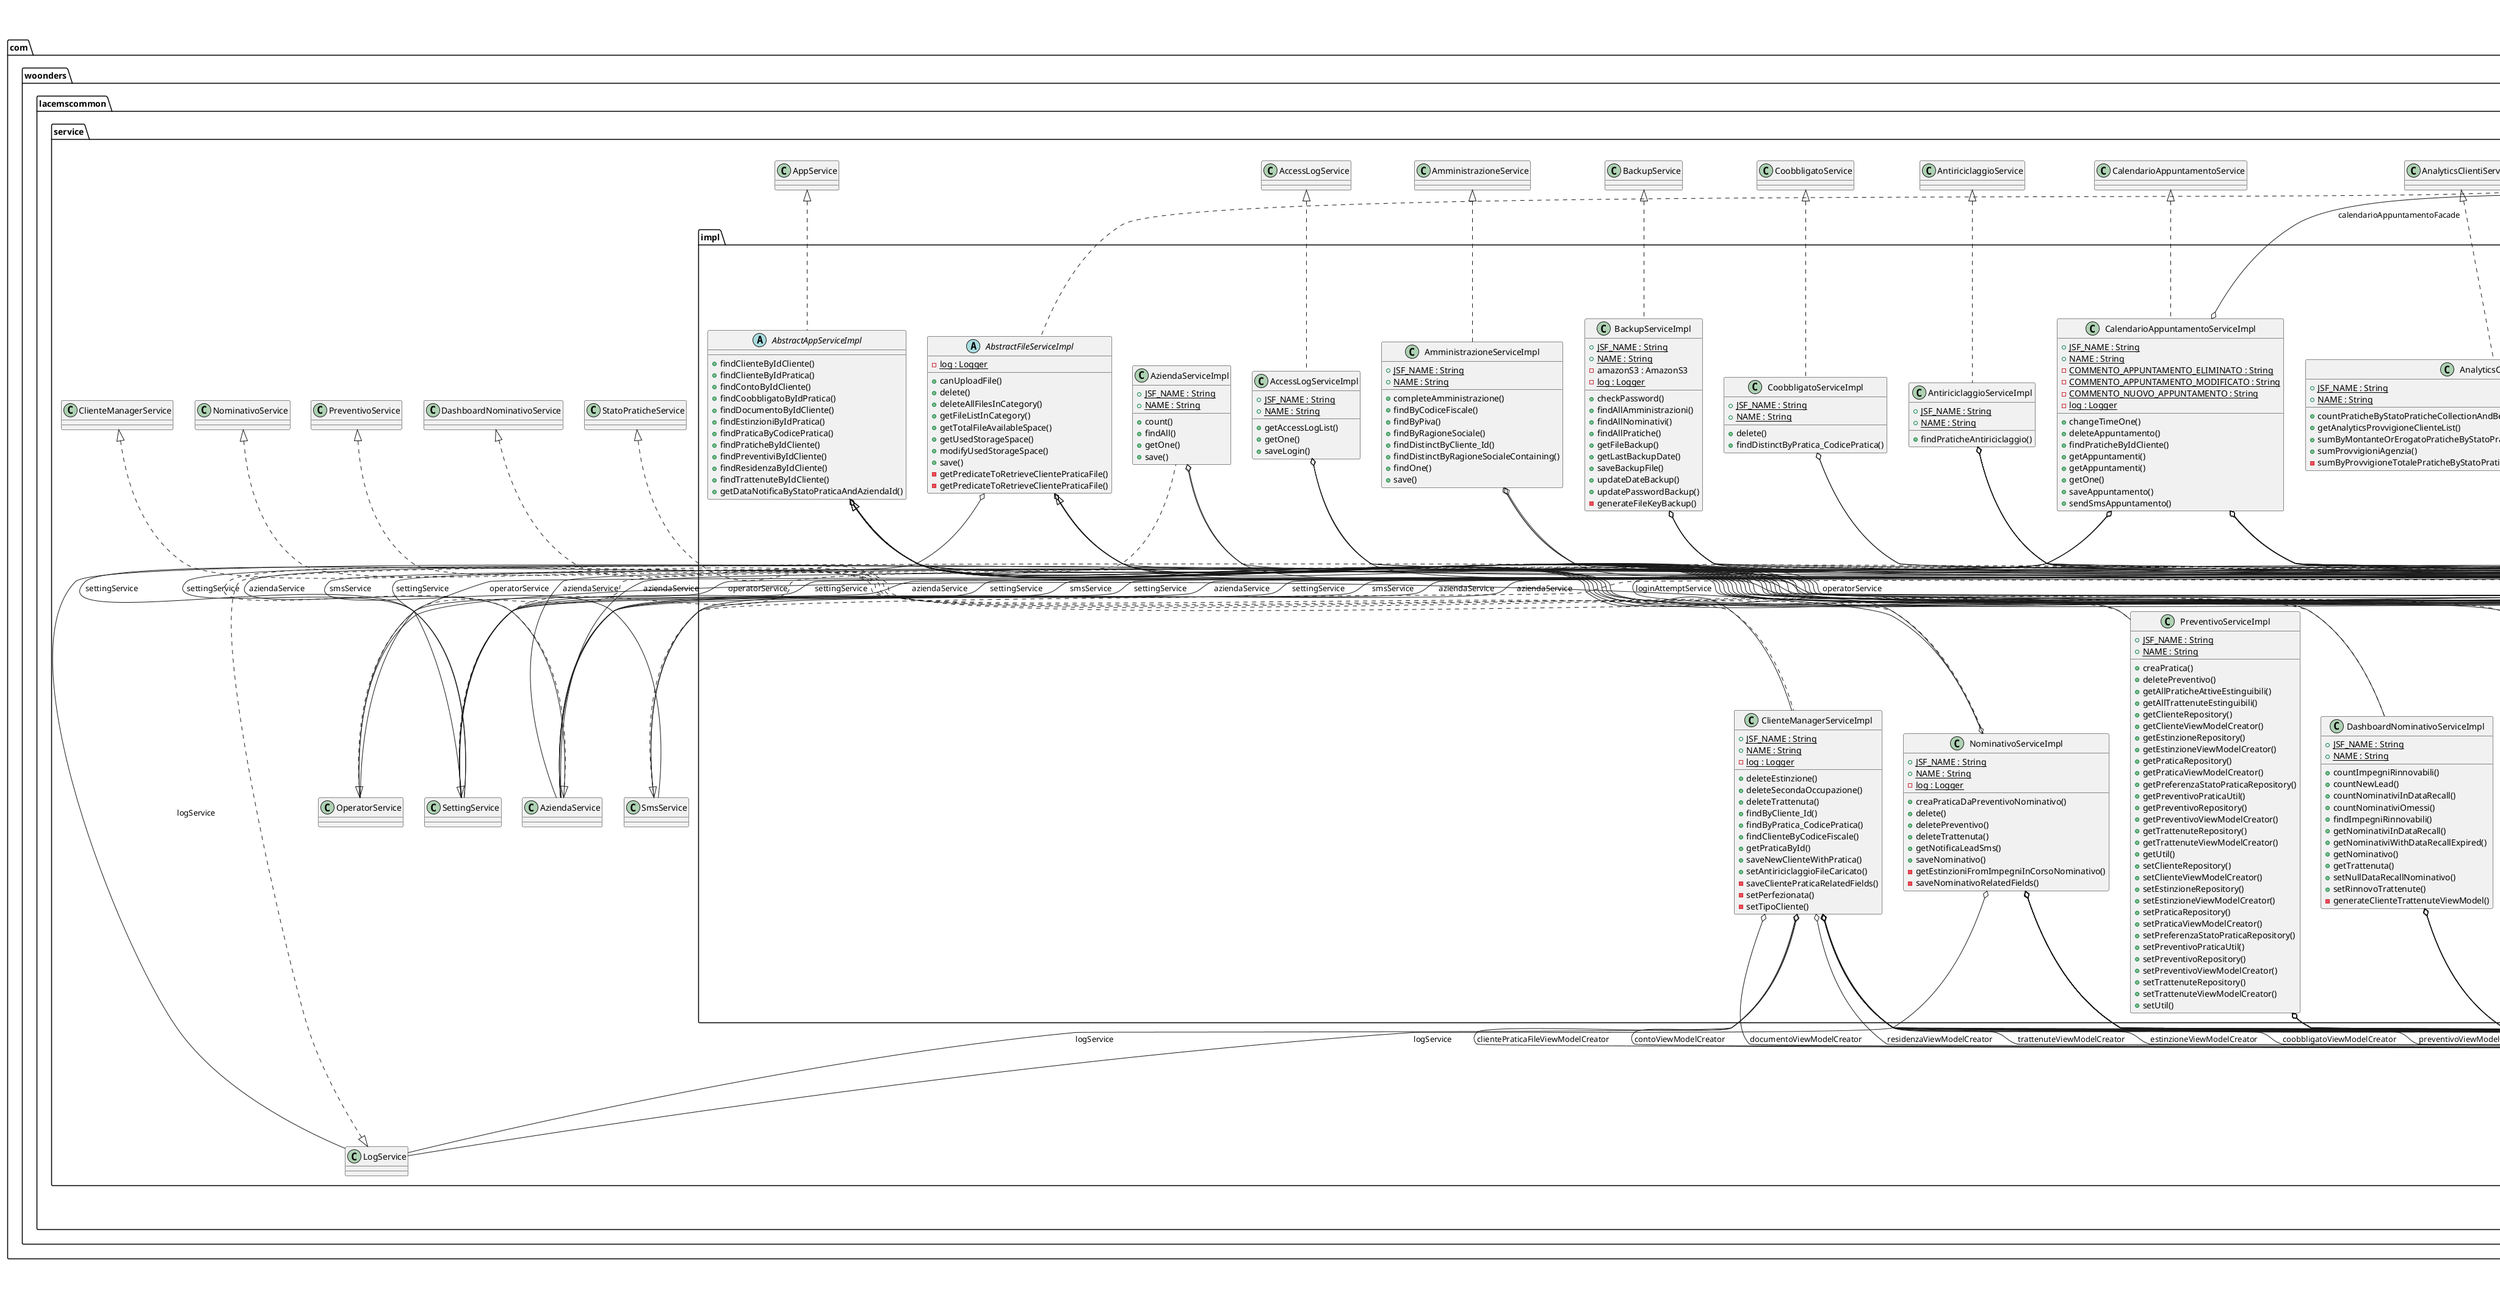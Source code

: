 @startuml

title __IMPL's Class Diagram__\n

  namespace com.woonders.lacemscommon {
    namespace service {
      namespace impl {
        abstract class com.woonders.lacemscommon.service.impl.AbstractAppServiceImpl {
            + findClienteByIdCliente()
            + findClienteByIdPratica()
            + findContoByIdCliente()
            + findCoobbligatoByIdPratica()
            + findDocumentoByIdCliente()
            + findEstinzioniByIdPratica()
            + findPraticaByCodicePratica()
            + findPraticheByIdCliente()
            + findPreventiviByIdCliente()
            + findResidenzaByIdCliente()
            + findTrattenuteByIdCliente()
            + getDataNotificaByStatoPraticaAndAziendaId()
        }
      }
    }
  }
  

  namespace com.woonders.lacemscommon {
    namespace service {
      namespace impl {
        abstract class com.woonders.lacemscommon.service.impl.AbstractFileServiceImpl {
            {static} - log : Logger
            + canUploadFile()
            + delete()
            + deleteAllFilesInCategory()
            + getFileListInCategory()
            + getTotalFileAvailableSpace()
            + getUsedStorageSpace()
            + modifyUsedStorageSpace()
            + save()
            - getPredicateToRetrieveClientePraticaFile()
            - getPredicateToRetrieveClientePraticaFile()
        }
      }
    }
  }
  

  namespace com.woonders.lacemscommon {
    namespace service {
      namespace impl {
        class com.woonders.lacemscommon.service.impl.AccessLogServiceImpl {
            {static} + JSF_NAME : String
            {static} + NAME : String
            + getAccessLogList()
            + getOne()
            + saveLogin()
        }
      }
    }
  }
  

  namespace com.woonders.lacemscommon {
    namespace service {
      namespace impl {
        class com.woonders.lacemscommon.service.impl.AmazonS3FileServiceImpl {
            {static} + JSF_NAME : String
            {static} + NAME : String
            {static} - CLIENTI_FOLDER_NAME : String
            - amazonS3 : AmazonS3
            {static} - log : Logger
            + delete()
            + deleteFileForNoticeBoard()
            + getFile()
            + getFileForNoticeBoard()
            + save()
            - deleteFileFromS3()
            - generateFileKey()
            - generateFileKeyNoticeBoard()
            - getFileFromS3()
        }
      }
    }
  }
  

  namespace com.woonders.lacemscommon {
    namespace service {
      namespace impl {
        class com.woonders.lacemscommon.service.impl.AmministrazioneServiceImpl {
            {static} + JSF_NAME : String
            {static} + NAME : String
            + completeAmministrazione()
            + findByCodiceFiscale()
            + findByPiva()
            + findByRagioneSociale()
            + findDistinctByCliente_Id()
            + findDistinctByRagioneSocialeContaining()
            + findOne()
            + save()
        }
      }
    }
  }
  

  namespace com.woonders.lacemscommon {
    namespace service {
      namespace impl {
        class com.woonders.lacemscommon.service.impl.AnalyticsClientiServiceImpl {
            {static} + JSF_NAME : String
            {static} + NAME : String
            + countPraticheByStatoPraticheCollectionAndBetweenDateAndTipoPratica()
            + getAnalyticsProvvigioneClienteList()
            + sumByMontanteOrErogatoPraticheByStatoPraticheCollectionAndBetweenDateAndTipoPratica()
            + sumProvvigioniAgenzia()
            - sumByProvvigioneTotalePraticheByStatoPraticheCollectionAndBetweenDate()
        }
      }
    }
  }
  

  namespace com.woonders.lacemscommon {
    namespace service {
      namespace impl {
        class com.woonders.lacemscommon.service.impl.AnalyticsNominativiServiceImpl {
            {static} + JSF_NAME : String
            {static} + NAME : String
            + countNominativiDiventatiClientiByProvenienza()
            + countNominativiProvenienzaLead()
            + countNominativiProvenienzaLeadToCliente()
            + countNominativiTotaliByProvenienza()
            + getAllFornitoriLead()
            + getListNominativiTotalAndBecomeClienti()
            - countNominativiDiventatiClientiByProvenienza()
            - countNominativiTotaliByProvenienza()
        }
      }
    }
  }
  

  namespace com.woonders.lacemscommon {
    namespace service {
      namespace impl {
        class com.woonders.lacemscommon.service.impl.AntiriciclaggioServiceImpl {
            {static} + JSF_NAME : String
            {static} + NAME : String
            + findPraticheAntiriciclaggio()
        }
      }
    }
  }
  

  namespace com.woonders.lacemscommon {
    namespace service {
      namespace impl {
        class com.woonders.lacemscommon.service.impl.AziendaServiceImpl {
            {static} + JSF_NAME : String
            {static} + NAME : String
            + count()
            + findAll()
            + getOne()
            + save()
        }
      }
    }
  }
  

  namespace com.woonders.lacemscommon {
    namespace service {
      namespace impl {
        class com.woonders.lacemscommon.service.impl.BackupServiceImpl {
            {static} + JSF_NAME : String
            {static} + NAME : String
            - amazonS3 : AmazonS3
            {static} - log : Logger
            + checkPassword()
            + findAllAmministrazioni()
            + findAllNominativi()
            + findAllPratiche()
            + getFileBackup()
            + getLastBackupDate()
            + saveBackupFile()
            + updateDateBackup()
            + updatePasswordBackup()
            - generateFileKeyBackup()
        }
      }
    }
  }
  

  namespace com.woonders.lacemscommon {
    namespace service {
      namespace impl {
        class com.woonders.lacemscommon.service.impl.CalendarioAppuntamentoFacadeImpl {
            {static} + JSF_NAME : String
            {static} + NAME : String
            {static} - log : Logger
            + sendSmsAppuntamento()
        }
      }
    }
  }
  

  namespace com.woonders.lacemscommon {
    namespace service {
      namespace impl {
        class com.woonders.lacemscommon.service.impl.CalendarioAppuntamentoServiceImpl {
            {static} + JSF_NAME : String
            {static} + NAME : String
            {static} - COMMENTO_APPUNTAMENTO_ELIMINATO : String
            {static} - COMMENTO_APPUNTAMENTO_MODIFICATO : String
            {static} - COMMENTO_NUOVO_APPUNTAMENTO : String
            {static} - log : Logger
            + changeTimeOne()
            + deleteAppuntamento()
            + findPraticheByIdCliente()
            + getAppuntamenti()
            + getAppuntamenti()
            + getOne()
            + saveAppuntamento()
            + sendSmsAppuntamento()
        }
      }
    }
  }
  

  namespace com.woonders.lacemscommon {
    namespace service {
      namespace impl {
        class com.woonders.lacemscommon.service.impl.CampagnaMarketingFacadeImpl {
            {static} + JSF_NAME : String
            {static} + NAME : String
            + importaNominativi()
            + saveAndSendCampagna()
            + sendCampagna()
        }
      }
    }
  }
  

  namespace com.woonders.lacemscommon {
    namespace service {
      namespace impl {
        class com.woonders.lacemscommon.service.impl.CampagnaMarketingServiceImpl {
            {static} + JSF_NAME : String
            {static} + NAME : String
            {static} - log : Logger
            + countByEsitoCampagna()
            + countByEsitoCampagnaAndTipo()
            + countByListEsitoCampagnaSms()
            + findCampagna()
            + findCampagnaSms()
            + getCampagnaList()
            + getCampagnaSmsList()
            + getCliente()
            + getNuovaCampagnaResultList()
            + importaNominativi()
            + save()
            + saveAndSendCampagna()
            + startSmsSendingCampagna()
            + writeCampagnaInfoSent()
        }
      }
    }
  }
  

  namespace com.woonders.lacemscommon {
    namespace service {
      namespace impl {
        class com.woonders.lacemscommon.service.impl.CheckNominativoServiceImpl {
            {static} + JSF_NAME : String
            {static} + NAME : String
            + findNominativoByCognomeAndNomeAndDataNascita()
        }
      }
    }
  }
  

  namespace com.woonders.lacemscommon {
    namespace service {
      namespace impl {
        class com.woonders.lacemscommon.service.impl.ClienteManagerServiceImpl {
            {static} + JSF_NAME : String
            {static} + NAME : String
            {static} - log : Logger
            + deleteEstinzione()
            + deleteSecondaOccupazione()
            + deleteTrattenuta()
            + findByCliente_Id()
            + findByPratica_CodicePratica()
            + findClienteByCodiceFiscale()
            + getPraticaById()
            + saveNewClienteWithPratica()
            + setAntiriciclaggioFileCaricato()
            - saveClientePraticaRelatedFields()
            - setPerfezionata()
            - setTipoCliente()
        }
      }
    }
  }
  

  namespace com.woonders.lacemscommon {
    namespace service {
      namespace impl {
        enum PdfCategory {
          ALLEGATI
          ANAGRAFICA
          FATTURA
          PRECONTRATTUALE
          PRIVACY
        }
      }
    }
  }
  

  namespace com.woonders.lacemscommon {
    namespace service {
      namespace impl {
        class com.woonders.lacemscommon.service.impl.CoobbligatoServiceImpl {
            {static} + JSF_NAME : String
            {static} + NAME : String
            + delete()
            + findDistinctByPratica_CodicePratica()
        }
      }
    }
  }
  

  namespace com.woonders.lacemscommon {
    namespace service {
      namespace impl {
        class com.woonders.lacemscommon.service.impl.DashboardNominativoServiceImpl {
            {static} + JSF_NAME : String
            {static} + NAME : String
            + countImpegniRinnovabili()
            + countNewLead()
            + countNominativiInDataRecall()
            + countNominativiOmessi()
            + findImpegniRinnovabili()
            + getNominativiInDataRecall()
            + getNominativiWithDataRecallExpired()
            + getNominativo()
            + getTrattenuta()
            + setNullDataRecallNominativo()
            + setRinnovoTrattenute()
            - generateClienteTrattenuteViewModel()
        }
      }
    }
  }
  

  namespace com.woonders.lacemscommon {
    namespace service {
      namespace impl {
        class com.woonders.lacemscommon.service.impl.DashboardServiceImpl {
            {static} + JSF_NAME : String
            {static} + NAME : String
            + calcTotalValueStatistics()
            + countByDataRecallToday()
            + countByDataRinnovoBeforeThanDays()
            + countByDataRinnovoTrattenutaBeforeThanDays()
            + countByPreventiviInCorso()
            + countByTipoPraticaInMeseCorrente()
            + countByTipoPraticaPerfezionataInAnnoCorrente()
            + findByDataRecallToday()
            + findByDataRinnovoBeforeThanDays()
            + findByDataRinnovoTrattenutaBeforeThanDays()
            + findByPreventiviInCorso()
            + getClientePreventivo()
            + getLastPraticheClientiCaricati()
            + getPratica()
            + getPraticaOnPreventivoCliente()
            + removeNotificaPreventivo()
            + removeNotificaRecall()
            + removeNotificaRinnovoPratica()
            + removeNotificaTrattenuta()
            - findAllPraticheByCliente_Id()
            - getBooleanBuilderGrafico()
        }
      }
    }
  }
  

  namespace com.woonders.lacemscommon {
    namespace service {
      namespace impl {
        enum NotificationCategory {
          COESISTENZA
          PRATICA
          RECALL
        }
      }
    }
  }
  

  namespace com.woonders.lacemscommon {
    namespace service {
      namespace impl {
        class com.woonders.lacemscommon.service.impl.DeleteClienteServiceImpl {
            {static} + JSF_NAME : String
            {static} + NAME : String
            + deleteByCf()
            + deletePratica()
            + findByCf()
            + findPraticheToDeleteByCf()
            + setListToDelete()
            - deleteFilesForPratica()
            - setFieldListCliente()
        }
      }
    }
  }
  

  namespace com.woonders.lacemscommon {
    namespace service {
      namespace impl {
        class com.woonders.lacemscommon.service.impl.FatturazioneServiceImpl {
            {static} + JSF_NAME : String
            {static} + NAME : String
            {static} - log : Logger
            + getPratica()
            + perfezionaPratiche()
            + perfezionaPratiche()
            + searchPraticheDaPerfezionare()
            + searchPratichePerfezionate()
            + sumTotaleMontantePraticheDaPerfezionare()
            + sumTotaleMontantePratichePerfezionate()
            + sumTotaleProvvigionePraticheDaPerfezionare()
            + sumTotaleProvvigionePratichePerfezionate()
            + updateDecorrenzaPratica()
        }
      }
    }
  }
  

  namespace com.woonders.lacemscommon {
    namespace service {
      namespace impl {
        class com.woonders.lacemscommon.service.impl.FattureInCloudServiceImpl {
            {static} - MITTENTE_FATTURE_IN_CLOUD_DEFAULT : String
            {static} - SEZIONALE_FATTURE_LACE : String
            {static} - log : Logger
            + FattureInCloudServiceImpl()
            + createNewDoc()
            + eliminaFattura()
            + getLinkFattura()
            + inviaMailFattura()
        }
      }
    }
  }
  

  namespace com.woonders.lacemscommon {
    namespace service {
      namespace impl {
        class com.woonders.lacemscommon.service.impl.FinanziariaServiceImpl {
            {static} + JSF_NAME : String
            {static} + NAME : String
            + findAll()
            + getOne()
        }
      }
    }
  }
  

  namespace com.woonders.lacemscommon {
    namespace service {
      namespace impl {
        class com.woonders.lacemscommon.service.impl.GestionePermessiServiceImpl {
            {static} + JSF_NAME : String
            {static} + NAME : String
            + saveNewPermission()
        }
      }
    }
  }
  

  namespace com.woonders.lacemscommon {
    namespace service {
      namespace impl {
        class com.woonders.lacemscommon.service.impl.InfoAccountServiceImpl {
            {static} + JSF_NAME : String
            {static} + NAME : String
            {static} - log : Logger
            + getOne()
            + getOperatorsNumber()
        }
      }
    }
  }
  

  namespace com.woonders.lacemscommon {
    namespace service {
      namespace impl {
        class com.woonders.lacemscommon.service.impl.LocalFileServiceImpl {
            {static} + JSF_NAME : String
            {static} + NAME : String
            + delete()
            + deleteFileForNoticeBoard()
            + getFile()
            + getFileForNoticeBoard()
            + save()
            - categoryFolderExists()
            - clientePraticaFolderExists()
            - fileExists()
            - tenantFolderExists()
        }
      }
    }
  }
  

  namespace com.woonders.lacemscommon {
    namespace service {
      namespace impl {
        class com.woonders.lacemscommon.service.impl.LogServiceImpl {
            {static} + JSF_NAME : String
            {static} + NAME : String
            + getNominativoLog()
            + getPraticaLog()
            + isLastEntrySame()
            + log()
            + log()
            + logCustomAction()
            - createNominativoLog()
            - getPageLog()
        }
      }
    }
  }
  

  namespace com.woonders.lacemscommon {
    namespace service {
      namespace impl {
        class com.woonders.lacemscommon.service.impl.LoginAttemptServiceImpl {
            - attemptsCache : LoadingCache<String, Integer>
            - maxAttempts : int
            + init()
            + isBlocked()
            + storeFailedLogin()
            + storeSucceededLogin()
        }
      }
    }
  }
  

  namespace com.woonders.lacemscommon {
    namespace service {
      namespace impl {
        class com.woonders.lacemscommon.service.impl.NominativoServiceImpl {
            {static} + JSF_NAME : String
            {static} + NAME : String
            {static} - log : Logger
            + creaPraticaDaPreventivoNominativo()
            + delete()
            + deletePreventivo()
            + deleteTrattenuta()
            + getNotificaLeadSms()
            + saveNominativo()
            - getEstinzioniFromImpegniInCorsoNominativo()
            - saveNominativoRelatedFields()
        }
      }
    }
  }
  

  namespace com.woonders.lacemscommon {
    namespace service {
      namespace impl {
        class com.woonders.lacemscommon.service.impl.NoticeBoardServiceImpl {
            {static} + JSF_NAME : String
            {static} + NAME : String
            {static} + NOTICE_BOARD_FOLDER_NAME : String
            - amazonS3 : AmazonS3
            {static} - log : Logger
            + addOperatorIntoOperatorSet()
            + countNoticesToRead()
            + delete()
            + getAllNotices()
            + getAllOperatorsByNoticeIdExcludeCreatorId()
            + getNotice()
            + isFileAttached()
            + isNoticeToRead()
            + save()
            + setFileNameNull()
            - generateFileKeyNoticeBoard()
            - saveFile()
        }
      }
    }
  }
  

  namespace com.woonders.lacemscommon {
    namespace service {
      namespace impl {
        class com.woonders.lacemscommon.service.impl.OperatorServiceImpl {
            {static} + JSF_NAME : String
            {static} + NAME : String
            {static} - log : Logger
            - passwordEncoder : PasswordEncoder
            + changeData()
            + changePassword()
            + delete()
            + findAll()
            + findAllAppOperator()
            + findAppOperatorListByAziendaId()
            + findByRoleName()
            + findByRoleNameInAndAzienda_Id()
            + findByUsernameViewModel()
            + findOperatorViewModelByUsername()
            + getAllReceiveLeadEnabledOperatorByAziendaId()
            + getOne()
            + loadUserByUsername()
            + mail()
            + mailList()
            + save()
            + save()
            + updateReceiveLeadEnabledOperatorsByAziendaId()
            - getAuthorities()
        }
      }
    }
  }
  

  namespace com.woonders.lacemscommon {
    namespace service {
      namespace impl {
        class com.woonders.lacemscommon.service.impl.PraticheInCorsoServiceImpl {
            {static} + JSF_NAME : String
            {static} + NAME : String
            + getAltrePraticheInCorsoByClienteSenzaPraticaAttualmenteVisibile()
            - rimuoviPraticaSelezionata()
        }
      }
    }
  }
  

  namespace com.woonders.lacemscommon {
    namespace service {
      namespace impl {
        class com.woonders.lacemscommon.service.impl.PreferenzaStatoPraticaServiceImpl {
            {static} + JSF_NAME : String
            {static} + NAME : String
            + getAllPreferenzaStatoPraticaByAziendaId()
            + save()
        }
      }
    }
  }
  

  namespace com.woonders.lacemscommon {
    namespace service {
      namespace impl {
        class com.woonders.lacemscommon.service.impl.PreventivoServiceImpl {
            {static} + JSF_NAME : String
            {static} + NAME : String
            + creaPratica()
            + deletePreventivo()
            + getAllPraticheAttiveEstinguibili()
            + getAllTrattenuteEstinguibili()
            + getClienteRepository()
            + getClienteViewModelCreator()
            + getEstinzioneRepository()
            + getEstinzioneViewModelCreator()
            + getPraticaRepository()
            + getPraticaViewModelCreator()
            + getPreferenzaStatoPraticaRepository()
            + getPreventivoPraticaUtil()
            + getPreventivoRepository()
            + getPreventivoViewModelCreator()
            + getTrattenuteRepository()
            + getTrattenuteViewModelCreator()
            + getUtil()
            + setClienteRepository()
            + setClienteViewModelCreator()
            + setEstinzioneRepository()
            + setEstinzioneViewModelCreator()
            + setPraticaRepository()
            + setPraticaViewModelCreator()
            + setPreferenzaStatoPraticaRepository()
            + setPreventivoPraticaUtil()
            + setPreventivoRepository()
            + setPreventivoViewModelCreator()
            + setTrattenuteRepository()
            + setTrattenuteViewModelCreator()
            + setUtil()
        }
      }
    }
  }
  

  namespace com.woonders.lacemscommon {
    namespace service {
      namespace impl {
        class com.woonders.lacemscommon.service.impl.RicaricaServiceImpl {
            {static} + JSF_NAME : String
            {static} + NAME : String
            {static} - log : Logger
            + findFatturaPdfLinkByRicaricaId()
            + getTopUpList()
            + makePayment()
            - createArticoloList()
            - createPagamentoList()
        }
      }
    }
  }
  

  namespace com.woonders.lacemscommon {
    namespace service {
      namespace impl {
        class com.woonders.lacemscommon.service.impl.RoleServiceImpl {
            {static} + JSF_NAME : String
            {static} + NAME : String
            + delete()
            + findAll()
            + findOne()
            + save()
        }
      }
    }
  }
  

  namespace com.woonders.lacemscommon {
    namespace service {
      namespace impl {
        class com.woonders.lacemscommon.service.impl.SearchServiceImpl {
            {static} + JSF_NAME : String
            {static} + NAME : String
            + advancedSearchClienti()
            + advancedSearchNominativi()
            + completeClientiNominativi()
            + filterListByCliente()
            + findByNrContratto()
            + findByTelefono()
            + findOne()
            + getOperatorList()
            + getPratica()
            + getSelectedClientePratica()
            + searchByCodiceFiscale()
            + searchByCognome()
            - advancedSearchCreator()
            - setFieldListCliente()
            - setFieldListNominativo()
            - setList()
        }
      }
    }
  }
  

  namespace com.woonders.lacemscommon {
    namespace service {
      namespace impl {
        class com.woonders.lacemscommon.service.impl.SettingServiceImpl {
            {static} + JSF_NAME : String
            {static} + NAME : String
            + findAll()
            + getByAziendaId()
            + getGeneralSetting()
            + isSimulatorEnabledByAziendaId()
            + save()
            + save()
            + setLeadIlComparatoreEnabled()
        }
      }
    }
  }
  

  namespace com.woonders.lacemscommon {
    namespace service {
      namespace impl {
        class com.woonders.lacemscommon.service.impl.SimulatorTableServiceImpl {
            {static} + JSF_NAME : String
            {static} + NAME : String
            + clone()
            + delete()
            + enable()
            + findAll()
            + findAssigned()
            + findOne()
            + getDetails()
            + isTableUsedSomewhere()
            + save()
        }
      }
    }
  }
  

  namespace com.woonders.lacemscommon {
    namespace service {
      namespace impl {
        class com.woonders.lacemscommon.service.impl.SmsLeadServiceImpl {
            {static} + JSF_NAME : String
            {static} + NAME : String
            {static} - log : Logger
            + sendLeadNotificaSms()
            - decrementaBalance()
            - isCreditAvailable()
            - isNotificaSmsLeadEnabled()
        }
      }
    }
  }
  

  namespace com.woonders.lacemscommon {
    namespace service {
      namespace impl {
        class com.woonders.lacemscommon.service.impl.SmsServiceFacadeImpl {
            {static} + JSF_NAME : String
            {static} + NAME : String
            {static} - log : Logger
            + checkEnoughBalance()
            + checkEnoughBalance()
            + sendSms()
        }
      }
    }
  }
  

  namespace com.woonders.lacemscommon {
    namespace service {
      namespace impl {
        class com.woonders.lacemscommon.service.impl.SmsServiceImpl {
            {static} + JSF_NAME : String
            {static} + NAME : String
            {static} - log : Logger
            + calcSmsPricingInfo()
            + calcSmsPricingInfo()
            + decrementaBalance()
            + sendSms()
            + updateStatusNotificaSmsLead()
            + updateStatusNotificaSmsMarketing()
            - checkIfStatusNeedsToBeChanged()
            - getSmsPrice()
        }
      }
    }
  }
  

  namespace com.woonders.lacemscommon {
    namespace service {
      namespace impl {
        class com.woonders.lacemscommon.service.impl.SmsTenantServiceImpl {
            {static} + JSF_NAME : String
            {static} + NAME : String
            + getSmsTenantList()
        }
      }
    }
  }
  

  namespace com.woonders.lacemscommon {
    namespace service {
      namespace impl {
        class com.woonders.lacemscommon.service.impl.StatoNominativoServiceImpl {
            {static} + JSF_NAME : String
            {static} + NAME : String
            + countNominativiByStatoNominativo()
            + getNominativiByStatoNominativo()
            + isContainsDataRecallNominativoLessToday()
        }
      }
    }
  }
  

  namespace com.woonders.lacemscommon {
    namespace service {
      namespace impl {
        class com.woonders.lacemscommon.service.impl.StatoPraticheServiceImpl {
            {static} + JSF_NAME : String
            {static} + NAME : String
            + countByStatoPraticaAndTipoClienteAndUsername()
            + countEstinzioniByStatoConteggioEstinzioneAndTipoClienteAndUsername()
            + findByStatoPraticaAndTipoClienteAndUsername()
            + findEstinzioniByStatoConteggioEstinzioneAndTipoClienteAndUsername()
            + getClientePratica()
            + getEstinzione()
            + getEstinzionePraticaCliente()
            + isContainsDatesToBeNotified()
            + isContainsDatesToBeNotified()
            + updateDataNotificaByCodicePratica()
            + updateDataNotificaConteggioEstinzioneByIdEstinzione()
            + updateStatoConteggioEstinzioneByIdEstinzione()
            + updateStatoPraticaByCodicePratica()
            - calcNotifyDateForFindEstinzioni()
        }
      }
    }
  }
  

  namespace com.woonders.lacemscommon {
    namespace service {
      namespace impl {
        class com.woonders.lacemscommon.service.impl.StripePaymentServiceImpl {
            {static} + JSF_NAME : String
            {static} + NAME : String
            {static} - EUR : String
            {static} - STRIPE_SECRET_KEY : String
            {static} - log : Logger
            + StripePaymentServiceImpl()
            + makePayment()
            - increaseSmsBalance()
        }
      }
    }
  }
  

  namespace com.woonders.lacemscommon {
    namespace service {
      namespace impl {
        class com.woonders.lacemscommon.service.impl.TenantServiceImpl {
            {static} + JSF_NAME : String
            {static} + NAME : String
            + getActiveTenantList()
        }
      }
    }
  }
  

  namespace com.woonders.lacemscommon {
    namespace service {
      namespace impl {
        class com.woonders.lacemscommon.service.impl.ValutazioneAmministrazioneServiceImpl {
            {static} + JSF_NAME : String
            {static} + NAME : String
            + delete()
            + findDistinctByAmministrazione_CodiceAmm()
        }
      }
    }
  }
  

  com.woonders.lacemscommon.service.impl.AbstractAppServiceImpl .up.|> com.woonders.lacemscommon.service.AppService
  com.woonders.lacemscommon.service.impl.AbstractAppServiceImpl o-- com.woonders.lacemscommon.db.repository.ClienteRepository : clienteRepository
  com.woonders.lacemscommon.service.impl.AbstractAppServiceImpl o-- com.woonders.lacemscommon.app.viewmodel.creator.ClienteViewModelCreator : clienteViewModelCreator
  com.woonders.lacemscommon.service.impl.AbstractAppServiceImpl o-- com.woonders.lacemscommon.db.repository.ContoRepository : contoRepository
  com.woonders.lacemscommon.service.impl.AbstractAppServiceImpl o-- com.woonders.lacemscommon.app.viewmodel.creator.ContoViewModelCreator : contoViewModelCreator
  com.woonders.lacemscommon.service.impl.AbstractAppServiceImpl o-- com.woonders.lacemscommon.db.repository.CoobbligatoRepository : coobbligatoRepository
  com.woonders.lacemscommon.service.impl.AbstractAppServiceImpl o-- com.woonders.lacemscommon.app.viewmodel.creator.CoobbligatoViewModelCreator : coobbligatoViewModelCreator
  com.woonders.lacemscommon.service.impl.AbstractAppServiceImpl o-- com.woonders.lacemscommon.db.repository.DocumentoRepository : documentoRepository
  com.woonders.lacemscommon.service.impl.AbstractAppServiceImpl o-- com.woonders.lacemscommon.app.viewmodel.creator.DocumentoViewModelCreator : documentoViewModelCreator
  com.woonders.lacemscommon.service.impl.AbstractAppServiceImpl o-- com.woonders.lacemscommon.db.repository.EstinzioneRepository : estinzioneRepository
  com.woonders.lacemscommon.service.impl.AbstractAppServiceImpl o-- com.woonders.lacemscommon.app.viewmodel.creator.EstinzioneViewModelCreator : estinzioneViewModelCreator
  com.woonders.lacemscommon.service.impl.AbstractAppServiceImpl o-- com.woonders.lacemscommon.db.repository.PraticaRepository : praticaRepository
  com.woonders.lacemscommon.service.impl.AbstractAppServiceImpl o-- com.woonders.lacemscommon.app.viewmodel.creator.PraticaViewModelCreator : praticaViewModelCreator
  com.woonders.lacemscommon.service.impl.AbstractAppServiceImpl o-- com.woonders.lacemscommon.db.repository.PreferenzaStatoPraticaRepository : preferenzaStatoPraticaRepository
  com.woonders.lacemscommon.service.impl.AbstractAppServiceImpl o-- com.woonders.lacemscommon.app.viewmodel.creator.PreferenzaStatoPraticaViewModelCreator : preferenzaStatoPraticaViewModelCreator
  com.woonders.lacemscommon.service.impl.AbstractAppServiceImpl o-- com.woonders.lacemscommon.db.repository.PreventivoRepository : preventivoRepository
  com.woonders.lacemscommon.service.impl.AbstractAppServiceImpl o-- com.woonders.lacemscommon.app.viewmodel.creator.PreventivoViewModelCreator : preventivoViewModelCreator
  com.woonders.lacemscommon.service.impl.AbstractAppServiceImpl o-- com.woonders.lacemscommon.db.repository.ResidenzaRepository : residenzaRepository
  com.woonders.lacemscommon.service.impl.AbstractAppServiceImpl o-- com.woonders.lacemscommon.app.viewmodel.creator.ResidenzaViewModelCreator : residenzaViewModelCreator
  com.woonders.lacemscommon.service.impl.AbstractAppServiceImpl o-- com.woonders.lacemscommon.db.repository.TrattenuteRepository : trattenuteRepository
  com.woonders.lacemscommon.service.impl.AbstractAppServiceImpl o-- com.woonders.lacemscommon.app.viewmodel.creator.TrattenuteViewModelCreator : trattenuteViewModelCreator
  com.woonders.lacemscommon.service.impl.AbstractFileServiceImpl .up.|> com.woonders.lacemscommon.service.FileService
  com.woonders.lacemscommon.service.impl.AbstractFileServiceImpl o-- com.woonders.lacemscommon.db.repository.ClientePraticaFileRepository : clientePraticaFileRepository
  com.woonders.lacemscommon.service.impl.AbstractFileServiceImpl o-- com.woonders.lacemscommon.db.repository.ClienteRepository : clienteRepository
  com.woonders.lacemscommon.service.impl.AbstractFileServiceImpl o-- com.woonders.lacemscommon.db.repository.PraticaRepository : praticaRepository
  com.woonders.lacemscommon.service.impl.AbstractFileServiceImpl o-- com.woonders.lacemscommon.service.SettingService : settingService
  com.woonders.lacemscommon.service.impl.AccessLogServiceImpl .up.|> com.woonders.lacemscommon.service.AccessLogService
  com.woonders.lacemscommon.service.impl.AccessLogServiceImpl o-- com.woonders.lacemscommon.db.repository.AccessLogRepository : accessLogRepository
  com.woonders.lacemscommon.service.impl.AccessLogServiceImpl o-- com.woonders.lacemscommon.app.viewmodel.creator.AccessLogViewModelCreator : accessLogViewModelCreator
  com.woonders.lacemscommon.service.impl.AccessLogServiceImpl o-- com.woonders.lacemscommon.db.repository.OperatorRepository : operatorRepository
  com.woonders.lacemscommon.service.impl.AmazonS3FileServiceImpl -up-|> com.woonders.lacemscommon.service.impl.AbstractFileServiceImpl
  com.woonders.lacemscommon.service.impl.AmministrazioneServiceImpl .up.|> com.woonders.lacemscommon.service.AmministrazioneService
  com.woonders.lacemscommon.service.impl.AmministrazioneServiceImpl o-- com.woonders.lacemscommon.db.repository.AmministrazioneRepository : amministrazioneRepository
  com.woonders.lacemscommon.service.impl.AmministrazioneServiceImpl o-- com.woonders.lacemscommon.app.viewmodel.creator.AmministrazioneViewModelCreator : amministrazioneViewModelCreator
  com.woonders.lacemscommon.service.impl.AmministrazioneServiceImpl o-- com.woonders.lacemscommon.db.repository.ValutazioneAmministrazioneRepository : valutazioneAmministrazioneRepository
  com.woonders.lacemscommon.service.impl.AnalyticsClientiServiceImpl .up.|> com.woonders.lacemscommon.service.AnalyticsClientiService
  com.woonders.lacemscommon.service.impl.AnalyticsClientiServiceImpl o-- com.woonders.lacemscommon.util.AnalyticsUtil : analyticsUtil
  com.woonders.lacemscommon.service.impl.AnalyticsClientiServiceImpl o-- com.woonders.lacemscommon.db.repository.PraticaRepository : praticaRepository
  com.woonders.lacemscommon.service.impl.AnalyticsClientiServiceImpl o-- com.woonders.lacemscommon.db.entityutil.PraticaUtil : praticaUtil
  com.woonders.lacemscommon.service.impl.AnalyticsClientiServiceImpl o-- com.woonders.lacemscommon.util.PredicateHelper : predicateHelper
  com.woonders.lacemscommon.service.impl.AnalyticsNominativiServiceImpl .up.|> com.woonders.lacemscommon.service.AnalyticsNominativiService
  com.woonders.lacemscommon.service.impl.AnalyticsNominativiServiceImpl o-- com.woonders.lacemscommon.util.AnalyticsUtil : analyticsUtil
  com.woonders.lacemscommon.service.impl.AnalyticsNominativiServiceImpl o-- com.woonders.lacemscommon.db.repository.ClienteRepository : clienteRepository
  com.woonders.lacemscommon.service.impl.AnalyticsNominativiServiceImpl o-- com.woonders.lacemscommon.util.DateConversionUtil : dateConversionUtil
  com.woonders.lacemscommon.service.impl.AnalyticsNominativiServiceImpl o-- com.woonders.lacemscommon.util.PredicateHelper : predicateHelper
  com.woonders.lacemscommon.service.impl.AntiriciclaggioServiceImpl .up.|> com.woonders.lacemscommon.service.AntiriciclaggioService
  com.woonders.lacemscommon.service.impl.AntiriciclaggioServiceImpl o-- com.woonders.lacemscommon.app.model.util.ClientePraticaUtil : clientePraticaUtil
  com.woonders.lacemscommon.service.impl.AntiriciclaggioServiceImpl o-- com.woonders.lacemscommon.db.repository.ClienteRepository : clienteRepository
  com.woonders.lacemscommon.service.impl.AntiriciclaggioServiceImpl o-- com.woonders.lacemscommon.app.viewmodel.creator.ClienteViewModelCreator : clienteViewModelCreator
  com.woonders.lacemscommon.service.impl.AntiriciclaggioServiceImpl o-- com.woonders.lacemscommon.db.repository.PraticaRepository : praticaRepository
  com.woonders.lacemscommon.service.impl.AntiriciclaggioServiceImpl o-- com.woonders.lacemscommon.app.viewmodel.creator.PraticaViewModelCreator : praticaViewModelCreator
  com.woonders.lacemscommon.service.impl.AntiriciclaggioServiceImpl o-- com.woonders.lacemscommon.util.PredicateHelper : predicateHelper
  com.woonders.lacemscommon.service.impl.AntiriciclaggioServiceImpl o-- com.woonders.lacemscommon.db.QueryDSLHelper : queryDSLHelper
  com.woonders.lacemscommon.service.impl.AziendaServiceImpl .up.|> com.woonders.lacemscommon.service.AziendaService
  com.woonders.lacemscommon.service.impl.AziendaServiceImpl o-- com.woonders.lacemscommon.db.repository.AziendaRepository : aziendaRepository
  com.woonders.lacemscommon.service.impl.AziendaServiceImpl o-- com.woonders.lacemscommon.app.viewmodel.creator.AziendaViewModelCreator : aziendaViewModelCreator
  com.woonders.lacemscommon.service.impl.BackupServiceImpl .up.|> com.woonders.lacemscommon.service.BackupService
  com.woonders.lacemscommon.service.impl.BackupServiceImpl o-- com.woonders.lacemscommon.db.repository.AmministrazioneRepository : amministrazioneRepository
  com.woonders.lacemscommon.service.impl.BackupServiceImpl o-- com.woonders.lacemscommon.app.viewmodel.creator.AmministrazioneViewModelCreator : amministrazioneViewModelCreator
  com.woonders.lacemscommon.service.impl.BackupServiceImpl o-- com.woonders.lacemscommon.db.repository.BackupRepository : backupRepository
  com.woonders.lacemscommon.service.impl.BackupServiceImpl o-- com.woonders.lacemscommon.db.repository.ClienteRepository : clienteRepository
  com.woonders.lacemscommon.service.impl.BackupServiceImpl o-- com.woonders.lacemscommon.app.viewmodel.creator.ClienteViewModelCreator : clienteViewModelCreator
  com.woonders.lacemscommon.service.impl.CalendarioAppuntamentoFacadeImpl .up.|> com.woonders.lacemscommon.service.CalendarioAppuntamentoFacade
  com.woonders.lacemscommon.service.impl.CalendarioAppuntamentoFacadeImpl o-- com.woonders.lacemscommon.util.DateConversionUtil : dateConversionUtil
  com.woonders.lacemscommon.service.impl.CalendarioAppuntamentoFacadeImpl o-- com.woonders.lacemscommon.util.RequestUtil : requestUtil
  com.woonders.lacemscommon.service.impl.CalendarioAppuntamentoFacadeImpl o-- com.woonders.lacemscommon.service.SmsService : smsService
  com.woonders.lacemscommon.service.impl.CalendarioAppuntamentoFacadeImpl o-- com.woonders.lacemscommon.sms.SmsUtil : smsUtil
  com.woonders.lacemscommon.service.impl.CalendarioAppuntamentoServiceImpl .up.|> com.woonders.lacemscommon.service.CalendarioAppuntamentoService
  com.woonders.lacemscommon.service.impl.CalendarioAppuntamentoServiceImpl o-- com.woonders.lacemscommon.service.AziendaService : aziendaService
  com.woonders.lacemscommon.service.impl.CalendarioAppuntamentoServiceImpl o-- com.woonders.lacemscommon.service.CalendarioAppuntamentoFacade : calendarioAppuntamentoFacade
  com.woonders.lacemscommon.service.impl.CalendarioAppuntamentoServiceImpl o-- com.woonders.lacemscommon.db.repository.CalendarioAppuntamentoRepository : calendarioAppuntamentoRepository
  com.woonders.lacemscommon.service.impl.CalendarioAppuntamentoServiceImpl o-- com.woonders.lacemscommon.app.viewmodel.creator.CalendarioAppuntamentoViewModelCreator : calendarioAppuntamentoViewModelCreator
  com.woonders.lacemscommon.service.impl.CalendarioAppuntamentoServiceImpl o-- com.woonders.lacemscommon.db.repository.ClienteRepository : clienteRepository
  com.woonders.lacemscommon.service.impl.CalendarioAppuntamentoServiceImpl o-- com.woonders.lacemscommon.util.DateConversionUtil : dateConversionUtil
  com.woonders.lacemscommon.service.impl.CalendarioAppuntamentoServiceImpl o-- com.woonders.lacemscommon.service.LogService : logService
  com.woonders.lacemscommon.service.impl.CalendarioAppuntamentoServiceImpl o-- com.woonders.lacemscommon.db.repository.OperatorRepository : operatorRepository
  com.woonders.lacemscommon.service.impl.CalendarioAppuntamentoServiceImpl o-- com.woonders.lacemscommon.db.repository.PraticaRepository : praticaRepository
  com.woonders.lacemscommon.service.impl.CalendarioAppuntamentoServiceImpl o-- com.woonders.lacemscommon.app.viewmodel.creator.PraticaViewModelCreator : praticaViewModelCreator
  com.woonders.lacemscommon.service.impl.CalendarioAppuntamentoServiceImpl o-- com.woonders.lacemscommon.util.PredicateHelper : predicateHelper
  com.woonders.lacemscommon.service.impl.CalendarioAppuntamentoServiceImpl o-- com.woonders.lacemscommon.service.SettingService : settingService
  com.woonders.lacemscommon.service.impl.CalendarioAppuntamentoServiceImpl o-- com.woonders.lacemscommon.db.entityutil.SettingUtil : settingUtil
  com.woonders.lacemscommon.service.impl.CampagnaMarketingFacadeImpl .up.|> com.woonders.lacemscommon.service.CampagnaMarketingFacade
  com.woonders.lacemscommon.service.impl.CampagnaMarketingFacadeImpl o-- com.woonders.lacemscommon.service.CampagnaMarketingService : campagnaMarketingService
  com.woonders.lacemscommon.service.impl.CampagnaMarketingServiceImpl .up.|> com.woonders.lacemscommon.service.CampagnaMarketingService
  com.woonders.lacemscommon.service.impl.CampagnaMarketingServiceImpl o-- com.woonders.lacemscommon.service.AziendaService : aziendaService
  com.woonders.lacemscommon.service.impl.CampagnaMarketingServiceImpl o-- com.woonders.lacemscommon.db.repository.CampagnaRepository : campagnaRepository
  com.woonders.lacemscommon.service.impl.CampagnaMarketingServiceImpl o-- com.woonders.lacemscommon.db.repository.CampagnaSmsRepository : campagnaSmsRepository
  com.woonders.lacemscommon.service.impl.CampagnaMarketingServiceImpl o-- com.woonders.lacemscommon.app.viewmodel.creator.CampagnaSmsViewModelCreator : campagnaSmsViewModelCreator
  com.woonders.lacemscommon.service.impl.CampagnaMarketingServiceImpl o-- com.woonders.lacemscommon.app.viewmodel.creator.CampagnaViewModelCreator : campagnaViewModelCreator
  com.woonders.lacemscommon.service.impl.CampagnaMarketingServiceImpl o-- com.woonders.lacemscommon.db.repository.ClienteRepository : clienteRepository
  com.woonders.lacemscommon.service.impl.CampagnaMarketingServiceImpl o-- com.woonders.lacemscommon.app.viewmodel.creator.ClienteViewModelCreator : clienteViewModelCreator
  com.woonders.lacemscommon.service.impl.CampagnaMarketingServiceImpl o-- com.woonders.lacemscommon.db.repository.OperatorRepository : operatorRepository
  com.woonders.lacemscommon.service.impl.CampagnaMarketingServiceImpl o-- com.woonders.lacemscommon.util.PredicateHelper : predicateHelper
  com.woonders.lacemscommon.service.impl.CampagnaMarketingServiceImpl o-- com.woonders.lacemscommon.db.QueryDSLHelper : queryDSLHelper
  com.woonders.lacemscommon.service.impl.CampagnaMarketingServiceImpl o-- com.woonders.lacemscommon.util.RequestUtil : requestUtil
  com.woonders.lacemscommon.service.impl.CampagnaMarketingServiceImpl o-- com.woonders.lacemscommon.service.SettingService : settingService
  com.woonders.lacemscommon.service.impl.CampagnaMarketingServiceImpl o-- com.woonders.lacemscommon.db.entityutil.SettingUtil : settingUtil
  com.woonders.lacemscommon.service.impl.CampagnaMarketingServiceImpl o-- com.woonders.lacemscommon.sms.SmsSenderExecutor : smsSenderExecutor
  com.woonders.lacemscommon.service.impl.CheckNominativoServiceImpl .up.|> com.woonders.lacemscommon.service.CheckNominativoService
  com.woonders.lacemscommon.service.impl.CheckNominativoServiceImpl o-- com.woonders.lacemscommon.db.repository.ClienteRepository : clienteRepository
  com.woonders.lacemscommon.service.impl.CheckNominativoServiceImpl o-- com.woonders.lacemscommon.app.viewmodel.creator.ClienteViewModelCreator : clienteViewModelCreator
  com.woonders.lacemscommon.service.impl.CheckNominativoServiceImpl o-- com.woonders.lacemscommon.util.PredicateHelper : predicateHelper
  com.woonders.lacemscommon.service.impl.ClienteManagerServiceImpl .up.|> com.woonders.lacemscommon.service.ClienteManagerService
  com.woonders.lacemscommon.service.impl.ClienteManagerServiceImpl -up-|> com.woonders.lacemscommon.service.impl.AbstractAppServiceImpl
  com.woonders.lacemscommon.service.impl.ClienteManagerServiceImpl o-- com.woonders.lacemscommon.db.repository.AmministrazioneRepository : amministrazioneRepository
  com.woonders.lacemscommon.service.impl.ClienteManagerServiceImpl o-- com.woonders.lacemscommon.app.viewmodel.creator.AmministrazioneViewModelCreator : amministrazioneViewModelCreator
  com.woonders.lacemscommon.service.impl.ClienteManagerServiceImpl o-- com.woonders.lacemscommon.db.repository.ClientePraticaFileRepository : clientePraticaFileRepository
  com.woonders.lacemscommon.service.impl.ClienteManagerServiceImpl o-- com.woonders.lacemscommon.app.viewmodel.creator.ClientePraticaFileViewModelCreator : clientePraticaFileViewModelCreator
  com.woonders.lacemscommon.service.impl.ClienteManagerServiceImpl o-- com.woonders.lacemscommon.db.repository.ClienteRepository : clienteRepository
  com.woonders.lacemscommon.service.impl.ClienteManagerServiceImpl o-- com.woonders.lacemscommon.app.viewmodel.creator.ClienteViewModelCreator : clienteViewModelCreator
  com.woonders.lacemscommon.service.impl.ClienteManagerServiceImpl o-- com.woonders.lacemscommon.db.repository.ContoRepository : contoRepository
  com.woonders.lacemscommon.service.impl.ClienteManagerServiceImpl o-- com.woonders.lacemscommon.app.viewmodel.creator.ContoViewModelCreator : contoViewModelCreator
  com.woonders.lacemscommon.service.impl.ClienteManagerServiceImpl o-- com.woonders.lacemscommon.db.repository.CoobbligatoRepository : coobbligatoRepository
  com.woonders.lacemscommon.service.impl.ClienteManagerServiceImpl o-- com.woonders.lacemscommon.app.viewmodel.creator.CoobbligatoViewModelCreator : coobbligatoViewModelCreator
  com.woonders.lacemscommon.service.impl.ClienteManagerServiceImpl o-- com.woonders.lacemscommon.db.repository.DocumentoRepository : documentoRepository
  com.woonders.lacemscommon.service.impl.ClienteManagerServiceImpl o-- com.woonders.lacemscommon.app.viewmodel.creator.DocumentoViewModelCreator : documentoViewModelCreator
  com.woonders.lacemscommon.service.impl.ClienteManagerServiceImpl o-- com.woonders.lacemscommon.db.repository.EstinzioneRepository : estinzioneRepository
  com.woonders.lacemscommon.service.impl.ClienteManagerServiceImpl o-- com.woonders.lacemscommon.app.viewmodel.creator.EstinzioneViewModelCreator : estinzioneViewModelCreator
  com.woonders.lacemscommon.service.impl.ClienteManagerServiceImpl o-- com.woonders.lacemscommon.service.LogService : logService
  com.woonders.lacemscommon.service.impl.ClienteManagerServiceImpl o-- com.woonders.lacemscommon.db.repository.PraticaRepository : praticaRepository
  com.woonders.lacemscommon.service.impl.ClienteManagerServiceImpl o-- com.woonders.lacemscommon.app.viewmodel.creator.PraticaViewModelCreator : praticaViewModelCreator
  com.woonders.lacemscommon.service.impl.ClienteManagerServiceImpl o-- com.woonders.lacemscommon.db.repository.PreventivoRepository : preventivoRepository
  com.woonders.lacemscommon.service.impl.ClienteManagerServiceImpl o-- com.woonders.lacemscommon.app.viewmodel.creator.PreventivoViewModelCreator : preventivoViewModelCreator
  com.woonders.lacemscommon.service.impl.ClienteManagerServiceImpl o-- com.woonders.lacemscommon.db.repository.ResidenzaRepository : residenzaRepository
  com.woonders.lacemscommon.service.impl.ClienteManagerServiceImpl o-- com.woonders.lacemscommon.app.viewmodel.creator.ResidenzaViewModelCreator : residenzaViewModelCreator
  com.woonders.lacemscommon.service.impl.ClienteManagerServiceImpl o-- com.woonders.lacemscommon.db.repository.TrattenuteRepository : trattenuteRepository
  com.woonders.lacemscommon.service.impl.ClienteManagerServiceImpl o-- com.woonders.lacemscommon.app.viewmodel.creator.TrattenuteViewModelCreator : trattenuteViewModelCreator
  com.woonders.lacemscommon.service.impl.ClienteManagerServiceImpl +-down- com.woonders.lacemscommon.service.impl.ClienteManagerServiceImpl.PdfCategory
  com.woonders.lacemscommon.service.impl.CoobbligatoServiceImpl .up.|> com.woonders.lacemscommon.service.CoobbligatoService
  com.woonders.lacemscommon.service.impl.CoobbligatoServiceImpl o-- com.woonders.lacemscommon.db.repository.CoobbligatoRepository : coobbligatoRepository
  com.woonders.lacemscommon.service.impl.CoobbligatoServiceImpl o-- com.woonders.lacemscommon.app.viewmodel.creator.CoobbligatoViewModelCreator : coobbligatoViewModelCreator
  com.woonders.lacemscommon.service.impl.DashboardNominativoServiceImpl .up.|> com.woonders.lacemscommon.service.DashboardNominativoService
  com.woonders.lacemscommon.service.impl.DashboardNominativoServiceImpl -up-|> com.woonders.lacemscommon.service.impl.AbstractAppServiceImpl
  com.woonders.lacemscommon.service.impl.DashboardNominativoServiceImpl o-- com.woonders.lacemscommon.db.repository.ClienteRepository : clienteRepository
  com.woonders.lacemscommon.service.impl.DashboardNominativoServiceImpl o-- com.woonders.lacemscommon.app.viewmodel.creator.ClienteViewModelCreator : clienteViewModelCreator
  com.woonders.lacemscommon.service.impl.DashboardNominativoServiceImpl o-- com.woonders.lacemscommon.util.PredicateHelper : predicateHelper
  com.woonders.lacemscommon.service.impl.DashboardNominativoServiceImpl o-- com.woonders.lacemscommon.db.QueryDSLHelper : queryDSLHelper
  com.woonders.lacemscommon.service.impl.DashboardNominativoServiceImpl o-- com.woonders.lacemscommon.db.repository.TrattenuteRepository : trattenuteRepository
  com.woonders.lacemscommon.service.impl.DashboardNominativoServiceImpl o-- com.woonders.lacemscommon.app.viewmodel.creator.TrattenuteViewModelCreator : trattenuteViewModelCreator
  com.woonders.lacemscommon.service.impl.DashboardServiceImpl .up.|> com.woonders.lacemscommon.service.DashboardService
  com.woonders.lacemscommon.service.impl.DashboardServiceImpl o-- com.woonders.lacemscommon.app.model.util.ClientePraticaUtil : clientePraticaUtil
  com.woonders.lacemscommon.service.impl.DashboardServiceImpl o-- com.woonders.lacemscommon.app.viewmodel.creator.ClienteViewModelCreator : clienteViewModelCreator
  com.woonders.lacemscommon.service.impl.DashboardServiceImpl o-- com.woonders.lacemscommon.db.repository.PraticaRepository : praticaRepository
  com.woonders.lacemscommon.service.impl.DashboardServiceImpl o-- com.woonders.lacemscommon.db.entityutil.PraticaUtil : praticaUtil
  com.woonders.lacemscommon.service.impl.DashboardServiceImpl o-- com.woonders.lacemscommon.app.viewmodel.creator.PraticaViewModelCreator : praticaViewModelCreator
  com.woonders.lacemscommon.service.impl.DashboardServiceImpl o-- com.woonders.lacemscommon.util.PredicateHelper : predicateHelper
  com.woonders.lacemscommon.service.impl.DashboardServiceImpl o-- com.woonders.lacemscommon.db.repository.PreventivoRepository : preventivoRepository
  com.woonders.lacemscommon.service.impl.DashboardServiceImpl o-- com.woonders.lacemscommon.app.viewmodel.creator.PreventivoViewModelCreator : preventivoViewModelCreator
  com.woonders.lacemscommon.service.impl.DashboardServiceImpl o-- com.woonders.lacemscommon.db.QueryDSLHelper : queryDSLHelper
  com.woonders.lacemscommon.service.impl.DashboardServiceImpl o-- com.woonders.lacemscommon.db.repository.TrattenuteRepository : trattenuteRepository
  com.woonders.lacemscommon.service.impl.DashboardServiceImpl +-down- com.woonders.lacemscommon.service.impl.DashboardServiceImpl.NotificationCategory
  com.woonders.lacemscommon.service.impl.DeleteClienteServiceImpl .up.|> com.woonders.lacemscommon.service.DeleteClienteService
  com.woonders.lacemscommon.service.impl.DeleteClienteServiceImpl o-- com.woonders.lacemscommon.db.repository.ClienteRepository : clienteRepository
  com.woonders.lacemscommon.service.impl.DeleteClienteServiceImpl o-- com.woonders.lacemscommon.app.viewmodel.creator.ClienteViewModelCreator : clienteViewModelCreator
  com.woonders.lacemscommon.service.impl.DeleteClienteServiceImpl o-- com.woonders.lacemscommon.service.FileService : fileService
  com.woonders.lacemscommon.service.impl.DeleteClienteServiceImpl o-- com.woonders.lacemscommon.db.repository.PraticaRepository : praticaRepository
  com.woonders.lacemscommon.service.impl.DeleteClienteServiceImpl o-- com.woonders.lacemscommon.app.viewmodel.creator.PraticaViewModelCreator : praticaViewModelCreator
  com.woonders.lacemscommon.service.impl.FatturazioneServiceImpl .up.|> com.woonders.lacemscommon.service.FatturazioneService
  com.woonders.lacemscommon.service.impl.FatturazioneServiceImpl o-- com.woonders.lacemscommon.app.model.util.ClientePraticaUtil : clientePraticaUtil
  com.woonders.lacemscommon.service.impl.FatturazioneServiceImpl o-- com.woonders.lacemscommon.db.repository.ClienteRepository : clienteRepository
  com.woonders.lacemscommon.service.impl.FatturazioneServiceImpl o-- com.woonders.lacemscommon.app.viewmodel.creator.ClienteViewModelCreator : clienteViewModelCreator
  com.woonders.lacemscommon.service.impl.FatturazioneServiceImpl o-- com.woonders.lacemscommon.service.OperatorService : operatorService
  com.woonders.lacemscommon.service.impl.FatturazioneServiceImpl o-- com.woonders.lacemscommon.db.repository.PraticaRepository : praticaRepository
  com.woonders.lacemscommon.service.impl.FatturazioneServiceImpl o-- com.woonders.lacemscommon.db.entityutil.PraticaUtil : praticaUtil
  com.woonders.lacemscommon.service.impl.FatturazioneServiceImpl o-- com.woonders.lacemscommon.app.viewmodel.creator.PraticaViewModelCreator : praticaViewModelCreator
  com.woonders.lacemscommon.service.impl.FatturazioneServiceImpl o-- com.woonders.lacemscommon.util.PredicateHelper : predicateHelper
  com.woonders.lacemscommon.service.impl.FatturazioneServiceImpl o-- com.woonders.lacemscommon.db.QueryDSLHelper : queryDSLHelper
  com.woonders.lacemscommon.service.impl.FattureInCloudServiceImpl .up.|> com.woonders.lacemscommon.service.FattureInCloudService
  com.woonders.lacemscommon.service.impl.FattureInCloudServiceImpl o-- com.woonders.lacemscommon.fattureincloud.FattureInCloudClient : fattureInCloudClient
  com.woonders.lacemscommon.service.impl.FattureInCloudServiceImpl o-- com.woonders.lacemscommon.util.IvaUtil : ivaUtil
  com.woonders.lacemscommon.service.impl.FattureInCloudServiceImpl o-- com.woonders.lacemscommon.retryutil.LaceRetryTemplate : laceRetryTemplate
  com.woonders.lacemscommon.service.impl.FattureInCloudServiceImpl o-- com.woonders.lacemscommon.slack.SlackUtil : slackUtil
  com.woonders.lacemscommon.service.impl.FinanziariaServiceImpl .up.|> com.woonders.lacemscommon.service.FinanziariaService
  com.woonders.lacemscommon.service.impl.FinanziariaServiceImpl o-- com.woonders.lacemscommon.db.repository.FinanziariaRepository : finanziariaRepository
  com.woonders.lacemscommon.service.impl.FinanziariaServiceImpl o-- com.woonders.lacemscommon.app.viewmodel.creator.FinanziariaViewModelCreator : finanziariaViewModelCreator
  com.woonders.lacemscommon.service.impl.GestionePermessiServiceImpl .up.|> com.woonders.lacemscommon.service.GestionePermessiService
  com.woonders.lacemscommon.service.impl.GestionePermessiServiceImpl o-- com.woonders.lacemscommon.db.repository.OperatorRepository : operatorRepository
  com.woonders.lacemscommon.service.impl.GestionePermessiServiceImpl o-- com.woonders.lacemscommon.app.viewmodel.creator.OperatorViewModelCreator : operatorViewModelCreator
  com.woonders.lacemscommon.service.impl.InfoAccountServiceImpl .up.|> com.woonders.lacemscommon.service.InfoAccountService
  com.woonders.lacemscommon.service.impl.InfoAccountServiceImpl o-- com.woonders.lacemscommon.db.repository.InfoAccountRepository : infoAccountRepository
  com.woonders.lacemscommon.service.impl.InfoAccountServiceImpl o-- com.woonders.lacemscommon.app.viewmodel.creator.InfoAccountViewModelCreator : infoAccountViewModelCreator
  com.woonders.lacemscommon.service.impl.InfoAccountServiceImpl o-- com.woonders.lacemscommon.db.repository.OperatorRepository : operatorRepository
  com.woonders.lacemscommon.service.impl.LocalFileServiceImpl -up-|> com.woonders.lacemscommon.service.impl.AbstractFileServiceImpl
  com.woonders.lacemscommon.service.impl.LogServiceImpl .up.|> com.woonders.lacemscommon.service.LogService
  com.woonders.lacemscommon.service.impl.LogServiceImpl o-- com.woonders.lacemscommon.db.repository.ClienteRepository : clienteRepository
  com.woonders.lacemscommon.service.impl.LogServiceImpl o-- com.woonders.lacemscommon.config.InternationalizationConfig.ItalyReloadableResourceBundleMessageSource : italyReloadableResourceBundleMessageSource
  com.woonders.lacemscommon.service.impl.LogServiceImpl o-- com.woonders.lacemscommon.db.repository.NominativoLogRepository : nominativoLogRepository
  com.woonders.lacemscommon.service.impl.LogServiceImpl o-- com.woonders.lacemscommon.app.viewmodel.creator.NominativoLogViewModelCreator : nominativoLogViewModelCreator
  com.woonders.lacemscommon.service.impl.LogServiceImpl o-- com.woonders.lacemscommon.db.repository.OperatorRepository : operatorRepository
  com.woonders.lacemscommon.service.impl.LogServiceImpl o-- com.woonders.lacemscommon.db.repository.PraticaRepository : praticaRepository
  com.woonders.lacemscommon.service.impl.LogServiceImpl o-- com.woonders.lacemscommon.db.QueryDSLHelper : queryDSLHelper
  com.woonders.lacemscommon.service.impl.NominativoServiceImpl .up.|> com.woonders.lacemscommon.service.NominativoService
  com.woonders.lacemscommon.service.impl.NominativoServiceImpl -up-|> com.woonders.lacemscommon.service.impl.AbstractAppServiceImpl
  com.woonders.lacemscommon.service.impl.NominativoServiceImpl o-- com.woonders.lacemscommon.db.repository.AmministrazioneRepository : amministrazioneRepository
  com.woonders.lacemscommon.service.impl.NominativoServiceImpl o-- com.woonders.lacemscommon.app.viewmodel.creator.AmministrazioneViewModelCreator : amministrazioneViewModelCreator
  com.woonders.lacemscommon.service.impl.NominativoServiceImpl o-- com.woonders.lacemscommon.db.repository.CalendarioAppuntamentoRepository : calendarioAppuntamentoRepository
  com.woonders.lacemscommon.service.impl.NominativoServiceImpl o-- com.woonders.lacemscommon.db.repository.ClienteRepository : clienteRepository
  com.woonders.lacemscommon.service.impl.NominativoServiceImpl o-- com.woonders.lacemscommon.app.viewmodel.creator.ClienteViewModelCreator : clienteViewModelCreator
  com.woonders.lacemscommon.service.impl.NominativoServiceImpl o-- com.woonders.lacemscommon.db.repository.ContoRepository : contoRepository
  com.woonders.lacemscommon.service.impl.NominativoServiceImpl o-- com.woonders.lacemscommon.db.repository.DocumentoRepository : documentoRepository
  com.woonders.lacemscommon.service.impl.NominativoServiceImpl o-- com.woonders.lacemscommon.db.repository.EstinzioneRepository : estinzioneRepository
  com.woonders.lacemscommon.service.impl.NominativoServiceImpl o-- com.woonders.lacemscommon.db.entityutil.EstinzioneUtil : estinzioneUtil
  com.woonders.lacemscommon.service.impl.NominativoServiceImpl o-- com.woonders.lacemscommon.app.viewmodel.creator.EstinzioneViewModelCreator : estinzioneViewModelCreator
  com.woonders.lacemscommon.service.impl.NominativoServiceImpl o-- com.woonders.lacemscommon.service.LogService : logService
  com.woonders.lacemscommon.service.impl.NominativoServiceImpl o-- com.woonders.lacemscommon.db.repository.NotificaLeadSmsRepository : notificaLeadSmsRepository
  com.woonders.lacemscommon.service.impl.NominativoServiceImpl o-- com.woonders.lacemscommon.app.viewmodel.creator.NotificaLeadSmsViewModelCreator : notificaLeadSmsViewModelCreator
  com.woonders.lacemscommon.service.impl.NominativoServiceImpl o-- com.woonders.lacemscommon.service.OperatorService : operatorService
  com.woonders.lacemscommon.service.impl.NominativoServiceImpl o-- com.woonders.lacemscommon.db.repository.PraticaRepository : praticaRepository
  com.woonders.lacemscommon.service.impl.NominativoServiceImpl o-- com.woonders.lacemscommon.app.viewmodel.creator.PraticaViewModelCreator : praticaViewModelCreator
  com.woonders.lacemscommon.service.impl.NominativoServiceImpl o-- com.woonders.lacemscommon.db.repository.ResidenzaRepository : residenzaRepository
  com.woonders.lacemscommon.service.impl.NominativoServiceImpl o-- com.woonders.lacemscommon.app.viewmodel.creator.ResidenzaViewModelCreator : residenzaViewModelCreator
  com.woonders.lacemscommon.service.impl.NominativoServiceImpl o-- com.woonders.lacemscommon.db.entityutil.TrattenutaUtil : trattenutaUtil
  com.woonders.lacemscommon.service.impl.NominativoServiceImpl o-- com.woonders.lacemscommon.db.repository.TrattenuteRepository : trattenuteRepository
  com.woonders.lacemscommon.service.impl.NominativoServiceImpl o-- com.woonders.lacemscommon.app.viewmodel.creator.TrattenuteViewModelCreator : trattenuteViewModelCreator
  com.woonders.lacemscommon.service.impl.NoticeBoardServiceImpl .up.|> com.woonders.lacemscommon.service.NoticeBoardService
  com.woonders.lacemscommon.service.impl.NoticeBoardServiceImpl o-- com.woonders.lacemscommon.db.repository.AziendaRepository : aziendaRepository
  com.woonders.lacemscommon.service.impl.NoticeBoardServiceImpl o-- com.woonders.lacemscommon.db.repository.NoticeBoardRepository : noticeBoardRepository
  com.woonders.lacemscommon.service.impl.NoticeBoardServiceImpl o-- com.woonders.lacemscommon.app.viewmodel.creator.NoticeBoardViewModelCreator : noticeBoardViewModelCreator
  com.woonders.lacemscommon.service.impl.NoticeBoardServiceImpl o-- com.woonders.lacemscommon.db.repository.OperatorRepository : operatorRepository
  com.woonders.lacemscommon.service.impl.NoticeBoardServiceImpl o-- com.woonders.lacemscommon.util.PredicateHelper : predicateHelper
  com.woonders.lacemscommon.service.impl.NoticeBoardServiceImpl o-- com.woonders.lacemscommon.db.QueryDSLHelper : queryDSLHelper
  com.woonders.lacemscommon.service.impl.OperatorServiceImpl .up.|> com.woonders.lacemscommon.service.OperatorService
  com.woonders.lacemscommon.service.impl.OperatorServiceImpl o-- com.woonders.lacemscommon.service.impl.LoginAttemptServiceImpl : loginAttemptService
  com.woonders.lacemscommon.service.impl.OperatorServiceImpl o-- com.woonders.lacemscommon.network.NetworkUtil : networkUtil
  com.woonders.lacemscommon.service.impl.OperatorServiceImpl o-- com.woonders.lacemscommon.db.repository.OperatorRepository : operatorRepository
  com.woonders.lacemscommon.service.impl.OperatorServiceImpl o-- com.woonders.lacemscommon.app.viewmodel.creator.OperatorViewModelCreator : operatorViewModelCreator
  com.woonders.lacemscommon.service.impl.OperatorServiceImpl o-- com.woonders.lacemscommon.util.PredicateHelper : predicateHelper
  com.woonders.lacemscommon.service.impl.PraticheInCorsoServiceImpl .up.|> com.woonders.lacemscommon.service.PraticheInCorsoService
  com.woonders.lacemscommon.service.impl.PraticheInCorsoServiceImpl o-- com.woonders.lacemscommon.db.repository.PraticaRepository : praticaRepository
  com.woonders.lacemscommon.service.impl.PraticheInCorsoServiceImpl o-- com.woonders.lacemscommon.app.model.util.PraticheInCorsoModelUtil : praticheInCorsoModelUtil
  com.woonders.lacemscommon.service.impl.PreferenzaStatoPraticaServiceImpl .up.|> com.woonders.lacemscommon.service.PreferenzaStatoPraticaService
  com.woonders.lacemscommon.service.impl.PreferenzaStatoPraticaServiceImpl o-- com.woonders.lacemscommon.db.repository.PreferenzaStatoPraticaRepository : preferenzaStatoPraticaRepository
  com.woonders.lacemscommon.service.impl.PreferenzaStatoPraticaServiceImpl o-- com.woonders.lacemscommon.app.viewmodel.creator.PreferenzaStatoPraticaViewModelCreator : preferenzaStatoPraticaViewModelCreator
  com.woonders.lacemscommon.service.impl.PreventivoServiceImpl .up.|> com.woonders.lacemscommon.service.PreventivoService
  com.woonders.lacemscommon.service.impl.PreventivoServiceImpl -up-|> com.woonders.lacemscommon.service.impl.AbstractAppServiceImpl
  com.woonders.lacemscommon.service.impl.PreventivoServiceImpl o-- com.woonders.lacemscommon.db.repository.ClienteRepository : clienteRepository
  com.woonders.lacemscommon.service.impl.PreventivoServiceImpl o-- com.woonders.lacemscommon.app.viewmodel.creator.ClienteViewModelCreator : clienteViewModelCreator
  com.woonders.lacemscommon.service.impl.PreventivoServiceImpl o-- com.woonders.lacemscommon.db.repository.EstinzioneRepository : estinzioneRepository
  com.woonders.lacemscommon.service.impl.PreventivoServiceImpl o-- com.woonders.lacemscommon.app.viewmodel.creator.EstinzioneViewModelCreator : estinzioneViewModelCreator
  com.woonders.lacemscommon.service.impl.PreventivoServiceImpl o-- com.woonders.lacemscommon.db.repository.PraticaRepository : praticaRepository
  com.woonders.lacemscommon.service.impl.PreventivoServiceImpl o-- com.woonders.lacemscommon.app.viewmodel.creator.PraticaViewModelCreator : praticaViewModelCreator
  com.woonders.lacemscommon.service.impl.PreventivoServiceImpl o-- com.woonders.lacemscommon.db.repository.PreferenzaStatoPraticaRepository : preferenzaStatoPraticaRepository
  com.woonders.lacemscommon.service.impl.PreventivoServiceImpl o-- com.woonders.lacemscommon.util.PreventivoPraticaUtil : preventivoPraticaUtil
  com.woonders.lacemscommon.service.impl.PreventivoServiceImpl o-- com.woonders.lacemscommon.db.repository.PreventivoRepository : preventivoRepository
  com.woonders.lacemscommon.service.impl.PreventivoServiceImpl o-- com.woonders.lacemscommon.app.viewmodel.creator.PreventivoViewModelCreator : preventivoViewModelCreator
  com.woonders.lacemscommon.service.impl.PreventivoServiceImpl o-- com.woonders.lacemscommon.db.repository.TrattenuteRepository : trattenuteRepository
  com.woonders.lacemscommon.service.impl.PreventivoServiceImpl o-- com.woonders.lacemscommon.app.viewmodel.creator.TrattenuteViewModelCreator : trattenuteViewModelCreator
  com.woonders.lacemscommon.service.impl.PreventivoServiceImpl o-- com.woonders.lacemscommon.db.entityutil.PreventivoUtil : util
  com.woonders.lacemscommon.service.impl.RicaricaServiceImpl .up.|> com.woonders.lacemscommon.service.RicaricaService
  com.woonders.lacemscommon.service.impl.RicaricaServiceImpl o-- com.woonders.lacemscommon.service.AziendaService : aziendaService
  com.woonders.lacemscommon.service.impl.RicaricaServiceImpl o-- com.woonders.lacemscommon.service.FattureInCloudService : fattureInCloudService
  com.woonders.lacemscommon.service.impl.RicaricaServiceImpl o-- com.woonders.lacemscommon.service.PaymentService : paymentService
  com.woonders.lacemscommon.service.impl.RicaricaServiceImpl o-- com.woonders.lacemscommon.db.QueryDSLHelper : queryDSLHelper
  com.woonders.lacemscommon.service.impl.RicaricaServiceImpl o-- com.woonders.lacemscommon.db.repository.RicaricaComunicazioneRepository : ricaricaComunicazioneRepository
  com.woonders.lacemscommon.service.impl.RicaricaServiceImpl o-- com.woonders.lacemscommon.app.viewmodel.creator.RicaricaComunicazioneViewModelCreator : ricaricaComunicazioneViewModelCreator
  com.woonders.lacemscommon.service.impl.RicaricaServiceImpl o-- com.woonders.lacemscommon.slack.SlackUtil : slackUtil
  com.woonders.lacemscommon.service.impl.RoleServiceImpl .up.|> com.woonders.lacemscommon.service.RoleService
  com.woonders.lacemscommon.service.impl.RoleServiceImpl o-- com.woonders.lacemscommon.db.repository.RoleRepository : roleRepository
  com.woonders.lacemscommon.service.impl.RoleServiceImpl o-- com.woonders.lacemscommon.app.viewmodel.creator.RoleViewModelCreator : roleViewModelCreator
  com.woonders.lacemscommon.service.impl.SearchServiceImpl .up.|> com.woonders.lacemscommon.service.SearchService
  com.woonders.lacemscommon.service.impl.SearchServiceImpl o-- com.woonders.lacemscommon.app.viewmodel.creator.AmministrazioneViewModelCreator : amministrazioneViewModelCreator
  com.woonders.lacemscommon.service.impl.SearchServiceImpl o-- com.woonders.lacemscommon.app.model.util.ClientePraticaUtil : clientePraticaUtil
  com.woonders.lacemscommon.service.impl.SearchServiceImpl o-- com.woonders.lacemscommon.db.repository.ClienteRepository : clienteRepository
  com.woonders.lacemscommon.service.impl.SearchServiceImpl o-- com.woonders.lacemscommon.app.viewmodel.creator.ClienteViewModelCreator : clienteViewModelCreator
  com.woonders.lacemscommon.service.impl.SearchServiceImpl o-- com.woonders.lacemscommon.util.DateConversionUtil : dateConversionUtil
  com.woonders.lacemscommon.service.impl.SearchServiceImpl o-- com.woonders.lacemscommon.service.OperatorService : operatorService
  com.woonders.lacemscommon.service.impl.SearchServiceImpl o-- com.woonders.lacemscommon.db.repository.PraticaRepository : praticaRepository
  com.woonders.lacemscommon.service.impl.SearchServiceImpl o-- com.woonders.lacemscommon.app.viewmodel.creator.PraticaViewModelCreator : praticaViewModelCreator
  com.woonders.lacemscommon.service.impl.SearchServiceImpl o-- com.woonders.lacemscommon.util.PredicateHelper : predicateHelper
  com.woonders.lacemscommon.service.impl.SearchServiceImpl o-- com.woonders.lacemscommon.db.QueryDSLHelper : queryDSLHelper
  com.woonders.lacemscommon.service.impl.SettingServiceImpl .up.|> com.woonders.lacemscommon.service.SettingService
  com.woonders.lacemscommon.service.impl.SettingServiceImpl o-- com.woonders.lacemscommon.db.repository.GeneralSettingRepository : generalSettingRepository
  com.woonders.lacemscommon.service.impl.SettingServiceImpl o-- com.woonders.lacemscommon.app.viewmodel.creator.GeneralSettingViewModelCreator : generalSettingViewModelCreator
  com.woonders.lacemscommon.service.impl.SettingServiceImpl o-- com.woonders.lacemscommon.db.repository.SettingRepository : settingRepository
  com.woonders.lacemscommon.service.impl.SettingServiceImpl o-- com.woonders.lacemscommon.app.viewmodel.creator.SettingViewModelCreator : settingViewModelCreator
  com.woonders.lacemscommon.service.impl.SimulatorTableServiceImpl .up.|> com.woonders.lacemscommon.service.SimulatorTableService
  com.woonders.lacemscommon.service.impl.SimulatorTableServiceImpl o-- com.woonders.lacemscommon.db.repository.AziendaRepository : aziendaRepository
  com.woonders.lacemscommon.service.impl.SimulatorTableServiceImpl o-- com.woonders.lacemscommon.util.NumberUtil : numberUtil
  com.woonders.lacemscommon.service.impl.SimulatorTableServiceImpl o-- com.woonders.lacemscommon.db.repository.OperatorRepository : operatorRepository
  com.woonders.lacemscommon.service.impl.SimulatorTableServiceImpl o-- com.woonders.lacemscommon.app.viewmodel.creator.OperatorViewModelCreator : operatorViewModelCreator
  com.woonders.lacemscommon.service.impl.SimulatorTableServiceImpl o-- com.woonders.lacemscommon.db.repository.PraticaRepository : praticaRepository
  com.woonders.lacemscommon.service.impl.SimulatorTableServiceImpl o-- com.woonders.lacemscommon.db.repository.PreventivoRepository : preventivoRepository
  com.woonders.lacemscommon.service.impl.SimulatorTableServiceImpl o-- com.woonders.lacemscommon.db.QueryDSLHelper : queryDSLHelper
  com.woonders.lacemscommon.service.impl.SimulatorTableServiceImpl o-- com.woonders.lacemscommon.db.repository.SimulatorTableDetailsRepository : simulatorTableDetailsRepository
  com.woonders.lacemscommon.service.impl.SimulatorTableServiceImpl o-- com.woonders.lacemscommon.app.viewmodel.creator.SimulatorTableDetailsViewModelCreator : simulatorTableDetailsViewModelCreator
  com.woonders.lacemscommon.service.impl.SimulatorTableServiceImpl o-- com.woonders.lacemscommon.db.repository.SimulatorTableRepository : simulatorTableRepository
  com.woonders.lacemscommon.service.impl.SimulatorTableServiceImpl o-- com.woonders.lacemscommon.app.viewmodel.creator.SimulatorTableViewModelCreator : simulatorTableViewModelCreator
  com.woonders.lacemscommon.service.impl.SmsLeadServiceImpl .up.|> com.woonders.lacemscommon.service.SmsLeadService
  com.woonders.lacemscommon.service.impl.SmsLeadServiceImpl o-- com.woonders.lacemscommon.service.AziendaService : aziendaService
  com.woonders.lacemscommon.service.impl.SmsLeadServiceImpl o-- com.woonders.lacemscommon.db.repository.ClienteRepository : clienteRepository
  com.woonders.lacemscommon.service.impl.SmsLeadServiceImpl o-- com.woonders.lacemscommon.db.repository.NotificaLeadSmsRepository : notificaLeadSmsRepository
  com.woonders.lacemscommon.service.impl.SmsLeadServiceImpl o-- com.woonders.lacemscommon.db.repository.OperatorRepository : operatorRepository
  com.woonders.lacemscommon.service.impl.SmsLeadServiceImpl o-- com.woonders.lacemscommon.service.SettingService : settingService
  com.woonders.lacemscommon.service.impl.SmsLeadServiceImpl o-- com.woonders.lacemscommon.db.entityutil.SettingUtil : settingUtil
  com.woonders.lacemscommon.service.impl.SmsLeadServiceImpl o-- com.woonders.lacemscommon.service.SmsService : smsService
  com.woonders.lacemscommon.service.impl.SmsLeadServiceImpl o-- com.woonders.lacemscommon.sms.SmsUtil : smsUtil
  com.woonders.lacemscommon.service.impl.SmsServiceFacadeImpl .up.|> com.woonders.lacemscommon.service.SmsServiceFacade
  com.woonders.lacemscommon.service.impl.SmsServiceFacadeImpl o-- com.woonders.lacemscommon.service.AziendaService : aziendaService
  com.woonders.lacemscommon.service.impl.SmsServiceFacadeImpl o-- com.woonders.lacemscommon.db.repository.OperatorRepository : operatorRepository
  com.woonders.lacemscommon.service.impl.SmsServiceFacadeImpl o-- com.woonders.lacemscommon.service.SettingService : settingService
  com.woonders.lacemscommon.service.impl.SmsServiceFacadeImpl o-- com.woonders.lacemscommon.db.entityutil.SettingUtil : settingUtil
  com.woonders.lacemscommon.service.impl.SmsServiceFacadeImpl o-- com.woonders.lacemscommon.service.SmsService : smsService
  com.woonders.lacemscommon.service.impl.SmsServiceFacadeImpl o-- com.woonders.lacemscommon.sms.SmsUtil : smsUtil
  com.woonders.lacemscommon.service.impl.SmsServiceImpl .up.|> com.woonders.lacemscommon.service.SmsService
  com.woonders.lacemscommon.service.impl.SmsServiceImpl o-- com.woonders.lacemscommon.service.AziendaService : aziendaService
  com.woonders.lacemscommon.service.impl.SmsServiceImpl o-- com.woonders.lacemscommon.db.repository.CampagnaSmsRepository : campagnaSmsRepository
  com.woonders.lacemscommon.service.impl.SmsServiceImpl o-- com.woonders.lacemscommon.db.repository.ClienteRepository : clienteRepository
  com.woonders.lacemscommon.service.impl.SmsServiceImpl o-- com.woonders.lacemscommon.util.DateConversionUtil : dateConversionUtil
  com.woonders.lacemscommon.service.impl.SmsServiceImpl o-- com.woonders.lacemscommon.db.repository.NotificaLeadSmsRepository : notificaLeadSmsRepository
  com.woonders.lacemscommon.service.impl.SmsServiceImpl o-- com.woonders.lacemscommon.db.repository.OperatorRepository : operatorRepository
  com.woonders.lacemscommon.service.impl.SmsServiceImpl o-- com.woonders.lacemscommon.util.PredicateHelper : predicateHelper
  com.woonders.lacemscommon.service.impl.SmsServiceImpl o-- com.woonders.lacemscommon.service.SettingService : settingService
  com.woonders.lacemscommon.service.impl.SmsServiceImpl o-- com.woonders.lacemscommon.db.entityutil.SettingUtil : settingUtil
  com.woonders.lacemscommon.service.impl.SmsServiceImpl o-- com.woonders.lacemscommon.sms.SmsClient : smsClient
  com.woonders.lacemscommon.service.impl.SmsTenantServiceImpl o-- com.woonders.lacemscommon.db.tenantrepository.SmsTenantRepository : smsTenantRepository
  com.woonders.lacemscommon.service.impl.StatoNominativoServiceImpl .up.|> com.woonders.lacemscommon.service.StatoNominativoService
  com.woonders.lacemscommon.service.impl.StatoNominativoServiceImpl o-- com.woonders.lacemscommon.db.repository.ClienteRepository : clienteRepository
  com.woonders.lacemscommon.service.impl.StatoNominativoServiceImpl o-- com.woonders.lacemscommon.app.viewmodel.creator.ClienteViewModelCreator : clienteViewModelCreator
  com.woonders.lacemscommon.service.impl.StatoNominativoServiceImpl o-- com.woonders.lacemscommon.db.QueryDSLHelper : queryDSLHelper
  com.woonders.lacemscommon.service.impl.StatoPraticheServiceImpl .up.|> com.woonders.lacemscommon.service.StatoPraticheService
  com.woonders.lacemscommon.service.impl.StatoPraticheServiceImpl -up-|> com.woonders.lacemscommon.service.impl.AbstractAppServiceImpl
  com.woonders.lacemscommon.service.impl.StatoPraticheServiceImpl o-- com.woonders.lacemscommon.db.repository.AziendaRepository : aziendaRepository
  com.woonders.lacemscommon.service.impl.StatoPraticheServiceImpl o-- com.woonders.lacemscommon.app.model.util.ClientePraticaUtil : clientePraticaUtil
  com.woonders.lacemscommon.service.impl.StatoPraticheServiceImpl o-- com.woonders.lacemscommon.db.repository.ClienteRepository : clienteRepository
  com.woonders.lacemscommon.service.impl.StatoPraticheServiceImpl o-- com.woonders.lacemscommon.app.viewmodel.creator.ClienteViewModelCreator : clienteViewModelCreator
  com.woonders.lacemscommon.service.impl.StatoPraticheServiceImpl o-- com.woonders.lacemscommon.db.repository.EstinzioneRepository : estinzioneRepository
  com.woonders.lacemscommon.service.impl.StatoPraticheServiceImpl o-- com.woonders.lacemscommon.db.entityutil.EstinzioneUtil : estinzioneUtil
  com.woonders.lacemscommon.service.impl.StatoPraticheServiceImpl o-- com.woonders.lacemscommon.app.viewmodel.creator.EstinzioneViewModelCreator : estinzioneViewModelCreator
  com.woonders.lacemscommon.service.impl.StatoPraticheServiceImpl o-- com.woonders.lacemscommon.db.repository.PraticaRepository : praticaRepository
  com.woonders.lacemscommon.service.impl.StatoPraticheServiceImpl o-- com.woonders.lacemscommon.app.viewmodel.creator.PraticaViewModelCreator : praticaViewModelCreator
  com.woonders.lacemscommon.service.impl.StatoPraticheServiceImpl o-- com.woonders.lacemscommon.util.PredicateHelper : predicateHelper
  com.woonders.lacemscommon.service.impl.StatoPraticheServiceImpl o-- com.woonders.lacemscommon.db.QueryDSLHelper : queryDSLHelper
  com.woonders.lacemscommon.service.impl.StripePaymentServiceImpl .up.|> com.woonders.lacemscommon.service.PaymentService
  com.woonders.lacemscommon.service.impl.StripePaymentServiceImpl o-- com.woonders.lacemscommon.service.AziendaService : aziendaService
  com.woonders.lacemscommon.service.impl.StripePaymentServiceImpl o-- com.woonders.lacemscommon.db.entityutil.AziendaUtil : aziendaUtil
  com.woonders.lacemscommon.service.impl.StripePaymentServiceImpl o-- com.woonders.lacemscommon.db.repository.OperatorRepository : operatorRepository
  com.woonders.lacemscommon.service.impl.StripePaymentServiceImpl o-- com.woonders.lacemscommon.db.repository.RicaricaComunicazioneRepository : ricaricaComunicazioneRepository
  com.woonders.lacemscommon.service.impl.StripePaymentServiceImpl o-- com.woonders.lacemscommon.service.SettingService : settingService
  com.woonders.lacemscommon.service.impl.StripePaymentServiceImpl o-- com.woonders.lacemscommon.slack.SlackUtil : slackUtil
  com.woonders.lacemscommon.service.impl.TenantServiceImpl .up.|> com.woonders.lacemscommon.service.TenantService
  com.woonders.lacemscommon.service.impl.TenantServiceImpl o-- com.woonders.lacemscommon.db.tenantrepository.TenantRepository : tenantRepository
  com.woonders.lacemscommon.service.impl.ValutazioneAmministrazioneServiceImpl .up.|> com.woonders.lacemscommon.service.ValutazioneAmministrazioneService
  com.woonders.lacemscommon.service.impl.ValutazioneAmministrazioneServiceImpl o-- com.woonders.lacemscommon.db.repository.ValutazioneAmministrazioneRepository : valutazioneAmministrazioneRepository
  com.woonders.lacemscommon.service.impl.ValutazioneAmministrazioneServiceImpl o-- com.woonders.lacemscommon.app.viewmodel.creator.ValutazioneAmministrazioneViewModelCreator : valutazioneAmministrazioneViewModelCreator


right footer


PlantUML diagram generated by SketchIt! (https://bitbucket.org/pmesmeur/sketch.it)
For more information about this tool, please contact philippe.mesmeur@gmail.com
endfooter

@enduml
